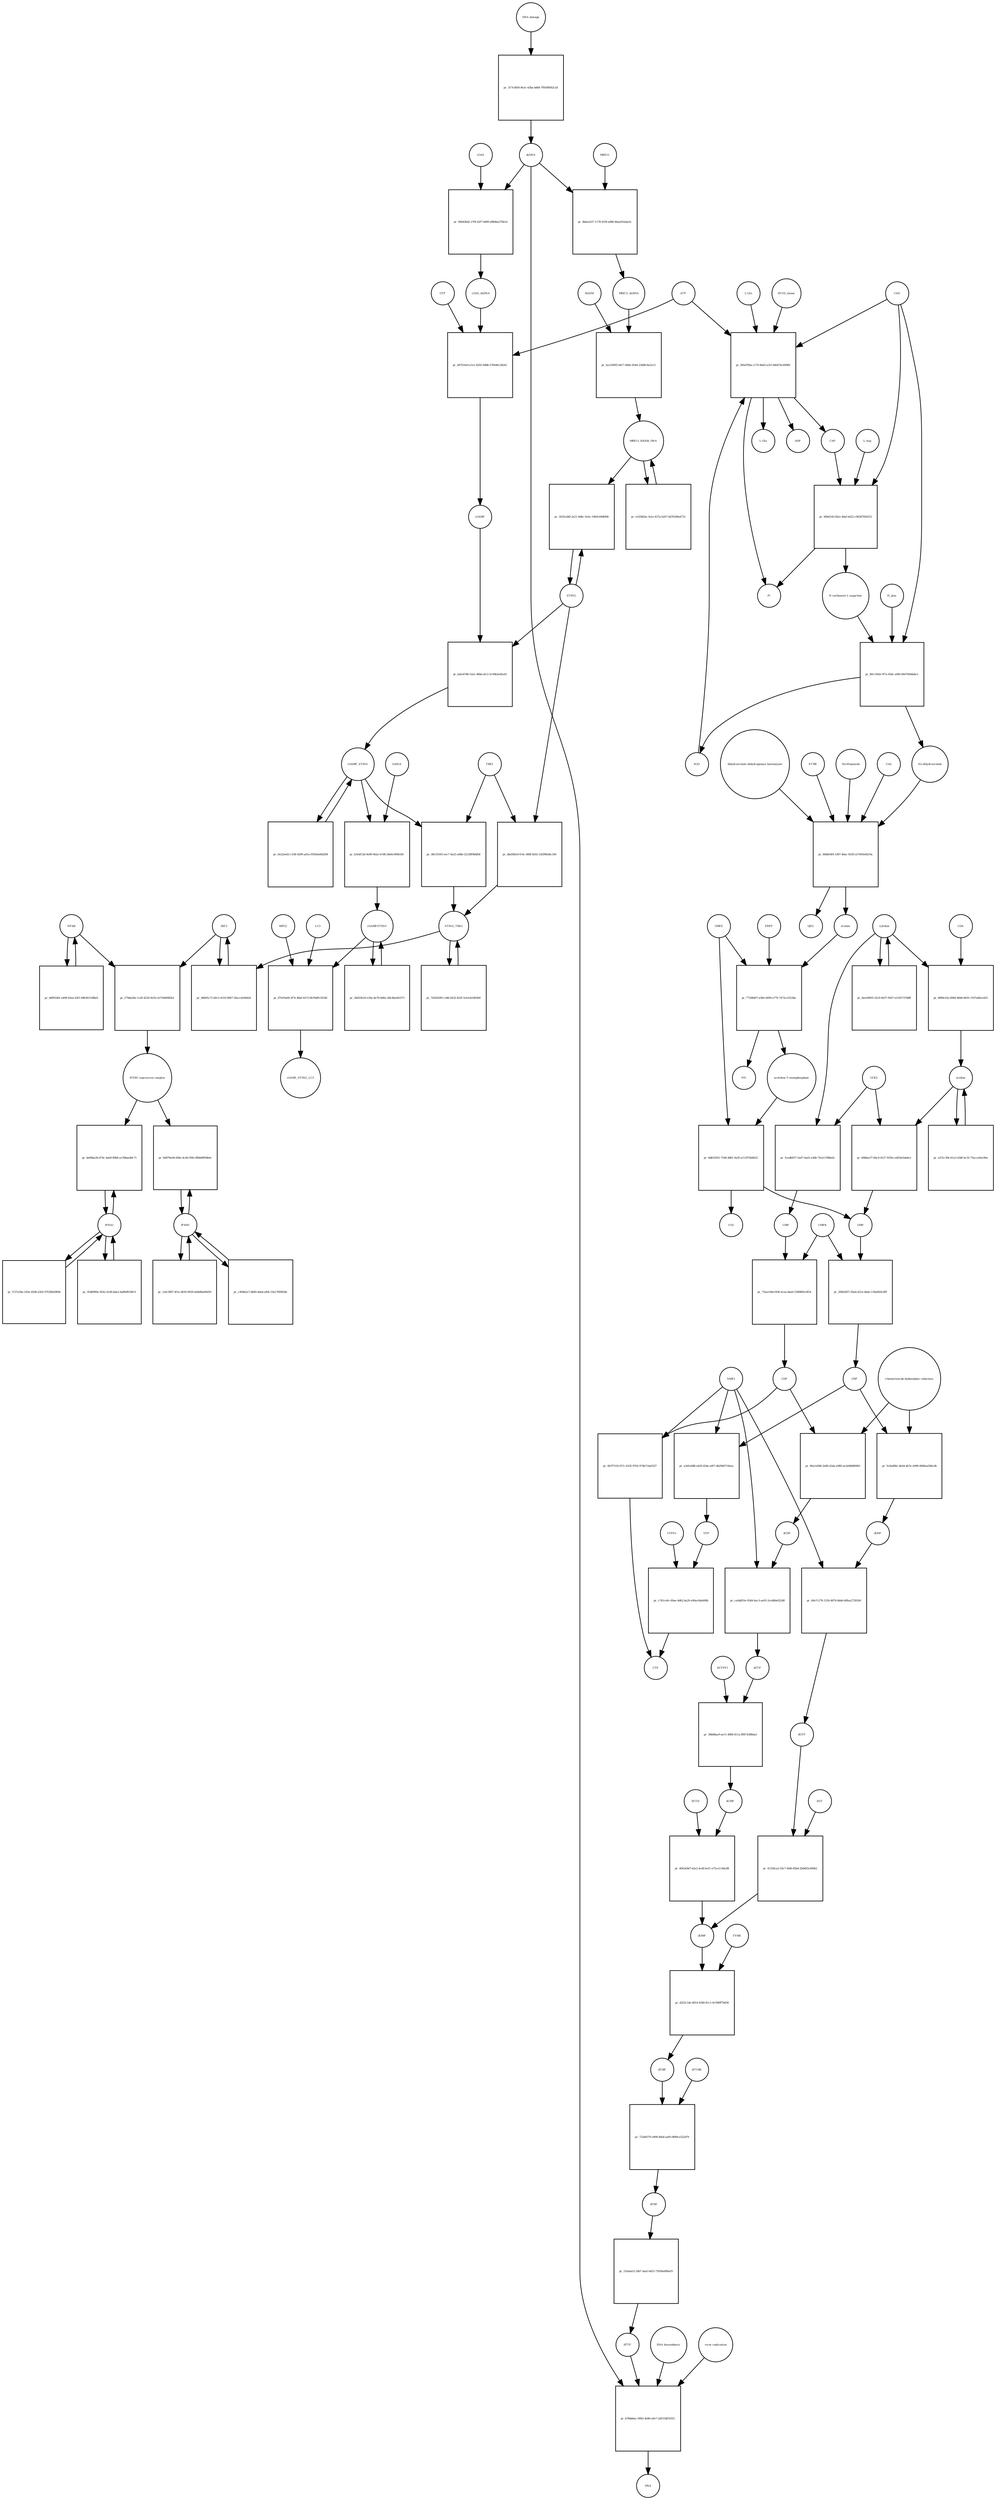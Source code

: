 strict digraph  {
"NF-kB" [annotation="urn_miriam_obo.go_GO%3A0071159", bipartite=0, cls=complex, fontsize=4, label="NF-kB", shape=circle];
"pr_279da2be-1cd5-4220-9cf4-cb72940982b1" [annotation="", bipartite=1, cls=process, fontsize=4, label="pr_279da2be-1cd5-4220-9cf4-cb72940982b1", shape=square];
"IFNB1 expression complex" [annotation="", bipartite=0, cls=complex, fontsize=4, label="IFNB1 expression complex", shape=circle];
IRF3 [annotation="urn_miriam_hgnc_6118|urn_miriam_uniprot_Q14653|urn_miriam_ensembl_ENSG00000126456|urn_miriam_refseq_NM_001571|urn_miriam_hgnc.symbol_IRF3|urn_miriam_ncbigene_3661", bipartite=0, cls="macromolecule multimer", fontsize=4, label=IRF3, shape=circle];
dCDP [annotation="urn_miriam_obo.chebi_CHEBI%3A28846", bipartite=0, cls="simple chemical", fontsize=4, label=dCDP, shape=circle];
"pr_ca0dd55e-92d4-4ac3-ae93-2ce48de922d8" [annotation="", bipartite=1, cls=process, fontsize=4, label="pr_ca0dd55e-92d4-4ac3-ae93-2ce48de922d8", shape=square];
dCTP [annotation="urn_miriam_obo.chebi_CHEBI%3A16311", bipartite=0, cls="simple chemical", fontsize=4, label=dCTP, shape=circle];
NME1 [annotation="urn_miriam_uniprot_P15531|urn_miriam_hgnc_7849", bipartite=0, cls=macromolecule, fontsize=4, label=NME1, shape=circle];
uridine [annotation="urn_miriam_obo.chebi_CHEBI%3A16704", bipartite=0, cls="simple chemical", fontsize=4, label=uridine, shape=circle];
"pr_b9bbacf7-84c9-4127-935b-ce824e5abdce" [annotation="", bipartite=1, cls=process, fontsize=4, label="pr_b9bbacf7-84c9-4127-935b-ce824e5abdce", shape=square];
UMP [annotation="urn_miriam_obo.chebi_CHEBI%3A57865", bipartite=0, cls="simple chemical", fontsize=4, label=UMP, shape=circle];
UCK2 [annotation="urn_miriam_uniprot_Q9HA47|urn_miriam_hgnc_HGNC%3A12562", bipartite=0, cls=macromolecule, fontsize=4, label=UCK2, shape=circle];
"orotidine 5'-monophosphate" [annotation="urn_miriam_obo.chebi_CHEBI%3A15842", bipartite=0, cls="simple chemical", fontsize=4, label="orotidine 5'-monophosphate", shape=circle];
"pr_bdb52952-7546-4881-9a5f-a11297dd4622" [annotation="", bipartite=1, cls=process, fontsize=4, label="pr_bdb52952-7546-4881-9a5f-a11297dd4622", shape=square];
UMPS [annotation="urn_miriam_ncbigene_7372|urn_miriam_refseq_NM_000373|urn_miriam_hgnc.symbol_UMPS|urn_miriam_hgnc_12563|urn_miriam_ensembl_ENSG00000114491|urn_miriam_uniprot_P11172", bipartite=0, cls="macromolecule multimer", fontsize=4, label=UMPS, shape=circle];
CO2 [annotation="urn_miriam_obo.chebi_CHEBI%3A16526", bipartite=0, cls="simple chemical", fontsize=4, label=CO2, shape=circle];
UTP [annotation="urn_miriam_obo.chebi_CHEBI%3A15713", bipartite=0, cls="simple chemical", fontsize=4, label=UTP, shape=circle];
"pr_c7d1ce9c-69ae-4d62-ba20-e90ac64a600b" [annotation="", bipartite=1, cls=process, fontsize=4, label="pr_c7d1ce9c-69ae-4d62-ba20-e90ac64a600b", shape=square];
CTP [annotation="urn_miriam_obo.chebi_CHEBI%3A17677", bipartite=0, cls="simple chemical", fontsize=4, label=CTP, shape=circle];
CTPS1 [annotation="urn_miriam_hgnc_HGNC%3A2519|urn_miriam_uniprot_P17812", bipartite=0, cls=macromolecule, fontsize=4, label=CTPS1, shape=circle];
UDP [annotation="urn_miriam_obo.chebi_CHEBI%3A17659", bipartite=0, cls="simple chemical", fontsize=4, label=UDP, shape=circle];
"pr_5c0ad96c-8e44-4b7e-a998-4006ea50bc0b" [annotation="", bipartite=1, cls=process, fontsize=4, label="pr_5c0ad96c-8e44-4b7e-a998-4006ea50bc0b", shape=square];
dUDP [annotation="urn_miriam_obo.chebi_CHEBI%3A28850", bipartite=0, cls="simple chemical", fontsize=4, label=dUDP, shape=circle];
"ribonucleoside-diphosphate reductase" [annotation="urn_miriam_brenda_1.17.4.1|urn_miriam_obo.go_GO%3A0005971", bipartite=0, cls=complex, fontsize=4, label="ribonucleoside-diphosphate reductase", shape=circle];
IFNB1 [annotation="urn_miriam_ensembl_ENSG00000171855|urn_miriam_hgnc.symbol_IFNB1|urn_miriam_hgnc_5434|urn_miriam_uniprot_P01574|urn_miriam_refseq_NM_002176|urn_miriam_ncbigene_3456", bipartite=0, cls=macromolecule, fontsize=4, label=IFNB1, shape=circle];
"pr_b6879a9d-d36e-4c40-95fe-8fb8d0f94b0c" [annotation="", bipartite=1, cls=process, fontsize=4, label="pr_b6879a9d-d36e-4c40-95fe-8fb8d0f94b0c", shape=square];
"pr_266b3857-85ab-421e-bb4e-139a683e5fff" [annotation="", bipartite=1, cls=process, fontsize=4, label="pr_266b3857-85ab-421e-bb4e-139a683e5fff", shape=square];
CMPK [annotation="urn_miriam_uniprot_P30085|urn_miriam_hgnc_HGNC%3A18170", bipartite=0, cls=macromolecule, fontsize=4, label=CMPK, shape=circle];
"cGAMP-STING" [annotation="", bipartite=0, cls=complex, fontsize=4, label="cGAMP-STING", shape=circle];
"pr_2b653b16-e19a-4a7b-b06e-28e38a441073" [annotation="", bipartite=1, cls=process, fontsize=4, label="pr_2b653b16-e19a-4a7b-b06e-28e38a441073", shape=square];
IFNA1 [annotation="urn_miriam_hgnc.symbol_IFNA1|urn_miriam_ncbigene_3439|urn_miriam_refseq_NM_024013|urn_miriam_uniprot_P01562|urn_miriam_hgnc_5417|urn_miriam_ensembl_ENSG00000197919", bipartite=0, cls=macromolecule, fontsize=4, label=IFNA1, shape=circle];
"pr_be86ba2b-d74c-4ab9-89b6-a139baed0c71" [annotation="", bipartite=1, cls=process, fontsize=4, label="pr_be86ba2b-d74c-4ab9-89b6-a139baed0c71", shape=square];
"pr_a231c39e-61a3-43df-bc33-75acca0ac90a" [annotation="", bipartite=1, cls=process, fontsize=4, label="pr_a231c39e-61a3-43df-bc33-75acca0ac90a", shape=square];
CDP [annotation="urn_miriam_obo.chebi_CHEBI%3A17239", bipartite=0, cls="simple chemical", fontsize=4, label=CDP, shape=circle];
"pr_96a1a09b-2e86-43da-a980-ae3e88d80965" [annotation="", bipartite=1, cls=process, fontsize=4, label="pr_96a1a09b-2e86-43da-a980-ae3e88d80965", shape=square];
"pr_6b7f7103-f57c-4335-9762-974b714a9327" [annotation="", bipartite=1, cls=process, fontsize=4, label="pr_6b7f7103-f57c-4335-9762-974b714a9327", shape=square];
dTDP [annotation="urn_miriam_obo.chebi_CHEBI%3A18075", bipartite=0, cls="simple chemical", fontsize=4, label=dTDP, shape=circle];
"pr_510ada1f-24b7-4aaf-b453-75958a89be93" [annotation="", bipartite=1, cls=process, fontsize=4, label="pr_510ada1f-24b7-4aaf-b453-75958a89be93", shape=square];
dTTP [annotation="urn_miriam_obo.chebi_CHEBI%3A18077", bipartite=0, cls="simple chemical", fontsize=4, label=dTTP, shape=circle];
CMP [annotation="urn_miriam_obo.chebi_CHEBI%3A17361", bipartite=0, cls="simple chemical", fontsize=4, label=CMP, shape=circle];
"pr_75aec04d-f436-4cee-8ae0-5389885c0f54" [annotation="", bipartite=1, cls=process, fontsize=4, label="pr_75aec04d-f436-4cee-8ae0-5389885c0f54", shape=square];
dUMP [annotation="urn_miriam_obo.chebi_CHEBI%3A17622", bipartite=0, cls="simple chemical", fontsize=4, label=dUMP, shape=circle];
"pr_d222c1de-d014-4246-81c1-6c596ff7bd36" [annotation="", bipartite=1, cls=process, fontsize=4, label="pr_d222c1de-d014-4246-81c1-6c596ff7bd36", shape=square];
dTMP [annotation="urn_miriam_obo.chebi_CHEBI%3A17013", bipartite=0, cls="simple chemical", fontsize=4, label=dTMP, shape=circle];
TYMS [annotation="urn_miriam_uniprot_P04818|urn_miriam_hgnc_HGNC%3A12441", bipartite=0, cls=macromolecule, fontsize=4, label=TYMS, shape=circle];
dsDNA [annotation="urn_miriam_obo.chebi_CHEBI%3A75909", bipartite=0, cls="simple chemical", fontsize=4, label=dsDNA, shape=circle];
"pr_b7bbb6ac-0062-4e80-a9e7-2d515df31021" [annotation="", bipartite=1, cls=process, fontsize=4, label="pr_b7bbb6ac-0062-4e80-a9e7-2d515df31021", shape=square];
DNA [annotation="", bipartite=0, cls="nucleic acid feature", fontsize=4, label=DNA, shape=circle];
"DNA biosynthesis" [annotation="urn_miriam_obo.go_GO%3A0071897", bipartite=0, cls=phenotype, fontsize=4, label="DNA biosynthesis", shape=circle];
"virus replication" [annotation="urn_miriam_obo.go_GO%3A0019079", bipartite=0, cls=phenotype, fontsize=4, label="virus replication", shape=circle];
MRE11_RAD50_DNA [annotation="", bipartite=0, cls=complex, fontsize=4, label=MRE11_RAD50_DNA, shape=circle];
"pr_e1636b5e-1b1e-437a-b207-6d76390a4731" [annotation="", bipartite=1, cls=process, fontsize=4, label="pr_e1636b5e-1b1e-437a-b207-6d76390a4731", shape=square];
"pr_36b88ae9-ae11-4806-811a-fff67439b6a3" [annotation="", bipartite=1, cls=process, fontsize=4, label="pr_36b88ae9-ae11-4806-811a-fff67439b6a3", shape=square];
dCMP [annotation="urn_miriam_obo.chebi_CHEBI%3A15918", bipartite=0, cls="simple chemical", fontsize=4, label=dCMP, shape=circle];
DCTPP1 [annotation="urn_miriam_uniprot_Q9H773|urn_miriam_hgnc_HGNC%3A28777", bipartite=0, cls=macromolecule, fontsize=4, label=DCTPP1, shape=circle];
"pr_c408d2a7-d649-4deb-afb4-19a17f69828e" [annotation="", bipartite=1, cls=process, fontsize=4, label="pr_c408d2a7-d649-4deb-afb4-19a17f69828e", shape=square];
"pr_1afc5897-4f1e-4630-9929-fa6b9be00d59" [annotation="", bipartite=1, cls=process, fontsize=4, label="pr_1afc5897-4f1e-4630-9929-fa6b9be00d59", shape=square];
ATP [annotation="urn_miriam_obo.chebi_CHEBI%3A15422", bipartite=0, cls="simple chemical", fontsize=4, label=ATP, shape=circle];
"pr_b97f16e0-e1e1-4292-9d88-278440c28242" [annotation="", bipartite=1, cls=process, fontsize=4, label="pr_b97f16e0-e1e1-4292-9d88-278440c28242", shape=square];
GTP [annotation="urn_miriam_obo.chebi_CHEBI%3A15996", bipartite=0, cls="simple chemical", fontsize=4, label=GTP, shape=circle];
cGAMP [annotation="urn_miriam_obo.chebi_CHEBI%3A75947", bipartite=0, cls="simple chemical", fontsize=4, label=cGAMP, shape=circle];
cGAS_dsDNA [annotation=urn_miriam_pubmed_28363908, bipartite=0, cls=complex, fontsize=4, label=cGAS_dsDNA, shape=circle];
cytidine [annotation="urn_miriam_obo.chebi_CHEBI%3A17562", bipartite=0, cls="simple chemical", fontsize=4, label=cytidine, shape=circle];
"pr_5cedb937-5ed7-4ad3-a3db-741e1198be0c" [annotation="", bipartite=1, cls=process, fontsize=4, label="pr_5cedb937-5ed7-4ad3-a3db-741e1198be0c", shape=square];
"pr_bafa478b-52a1-46bb-afc2-5c56b2ed5a43" [annotation="", bipartite=1, cls=process, fontsize=4, label="pr_bafa478b-52a1-46bb-afc2-5c56b2ed5a43", shape=square];
STING [annotation=urn_miriam_uniprot_Q86WV6, bipartite=0, cls="macromolecule multimer", fontsize=4, label=STING, shape=circle];
cGAMP_STING [annotation="urn_miriam_obo.go_GO%3A1990231", bipartite=0, cls=complex, fontsize=4, label=cGAMP_STING, shape=circle];
"L-Gln" [annotation="urn_miriam_obo.chebi_CHEBI%3A18050", bipartite=0, cls="simple chemical", fontsize=4, label="L-Gln", shape=circle];
"pr_085d784a-c179-46d3-a31f-d46474c49969" [annotation="", bipartite=1, cls=process, fontsize=4, label="pr_085d784a-c179-46d3-a31f-d46474c49969", shape=square];
CAP [annotation="urn_miriam_obo.chebi_CHEBI%3A17672", bipartite=0, cls="simple chemical", fontsize=4, label=CAP, shape=circle];
CAD [annotation="urn_miriam_refseq_NM_001306079|urn_miriam_hgnc_1424|urn_miriam_hgnc.symbol_CAD|urn_miriam_uniprot_P27708|urn_miriam_ncbigene_790|urn_miriam_ensembl_ENSG00000084774", bipartite=0, cls=macromolecule, fontsize=4, label=CAD, shape=circle];
HCO3_minus [annotation="urn_miriam_obo.chebi_CHEBI%3A17544", bipartite=0, cls="simple chemical", fontsize=4, label=HCO3_minus, shape=circle];
H2O [annotation="urn_miriam_obo.chebi_CHEBI%3A15377", bipartite=0, cls="simple chemical", fontsize=4, label=H2O, shape=circle];
"L-Glu" [annotation="urn_miriam_obo.chebi_CHEBI%3A16015", bipartite=0, cls="simple chemical", fontsize=4, label="L-Glu", shape=circle];
ADP [annotation="urn_miriam_obo.chebi_CHEBI%3A16761", bipartite=0, cls="simple chemical", fontsize=4, label=ADP, shape=circle];
Pi [annotation="urn_miriam_obo.chebi_CHEBI%3A18367", bipartite=0, cls="simple chemical", fontsize=4, label=Pi, shape=circle];
"pr_a3d1e088-a429-454e-a0f7-db2966719eea" [annotation="", bipartite=1, cls=process, fontsize=4, label="pr_a3d1e088-a429-454e-a0f7-db2966719eea", shape=square];
"N-carbamoyl-L-aspartate" [annotation="urn_miriam_obo.chebi_CHEBI%3A32814", bipartite=0, cls="simple chemical", fontsize=4, label="N-carbamoyl-L-aspartate", shape=circle];
"pr_80c130d1-ff7a-45dc-a9fd-00d705b8abc1" [annotation="", bipartite=1, cls=process, fontsize=4, label="pr_80c130d1-ff7a-45dc-a9fd-00d705b8abc1", shape=square];
"(S)-dihydroorotate" [annotation="urn_miriam_obo.chebi_CHEBI%3A30864", bipartite=0, cls="simple chemical", fontsize=4, label="(S)-dihydroorotate", shape=circle];
H_plus [annotation="urn_miriam_obo.chebi_CHEBI%3A15378", bipartite=0, cls="simple chemical", fontsize=4, label=H_plus, shape=circle];
"pr_66f91b81-e498-42ea-b3f1-d9b3b11fd8a9" [annotation="", bipartite=1, cls=process, fontsize=4, label="pr_66f91b81-e498-42ea-b3f1-d9b3b11fd8a9", shape=square];
"pr_95d6990e-9242-41d9-bda3-4afb0f618fc0" [annotation="", bipartite=1, cls=process, fontsize=4, label="pr_95d6990e-9242-41d9-bda3-4afb0f618fc0", shape=square];
TBK1 [annotation="urn_miriam_hgnc.symbol_TBK1|urn_miriam_ensembl_ENSG00000183735|urn_miriam_uniprot_Q9UHD2|urn_miriam_refseq_NM_013254|urn_miriam_hgnc_11584|urn_miriam_ncbigene_29110", bipartite=0, cls=macromolecule, fontsize=4, label=TBK1, shape=circle];
"pr_9bc55505-eec7-4a25-a0bb-22238f9bbfb8" [annotation="", bipartite=1, cls=process, fontsize=4, label="pr_9bc55505-eec7-4a25-a0bb-22238f9bbfb8", shape=square];
STING_TBK1 [annotation=urn_miriam_pubmed_30842653, bipartite=0, cls=complex, fontsize=4, label=STING_TBK1, shape=circle];
"pr_3035cd49-2e21-4d8c-9cbc-1964149df068" [annotation="", bipartite=1, cls=process, fontsize=4, label="pr_3035cd49-2e21-4d8c-9cbc-1964149df068", shape=square];
"pr_f157a56e-183e-4508-a5b5-97f2fbb58f6b" [annotation="", bipartite=1, cls=process, fontsize=4, label="pr_f157a56e-183e-4508-a5b5-97f2fbb58f6b", shape=square];
"pr_06b83bd2-27f8-42f7-b890-d984ba376b14" [annotation="", bipartite=1, cls=process, fontsize=4, label="pr_06b83bd2-27f8-42f7-b890-d984ba376b14", shape=square];
cGAS [annotation="urn_miriam_ensembl_ENSG00000164430|urn_miriam_hgnc_21367|urn_miriam_ncbigene_115004|urn_miriam_uniprot_Q8N884|urn_miriam_hgnc.symbol_CGAS|urn_miriam_refseq_NM_138441", bipartite=0, cls=macromolecule, fontsize=4, label=cGAS, shape=circle];
"pr_7d326509-c3d6-4432-822f-5cb1eb1805b9" [annotation="", bipartite=1, cls=process, fontsize=4, label="pr_7d326509-c3d6-4432-822f-5cb1eb1805b9", shape=square];
orotate [annotation="urn_miriam_obo.chebi_CHEBI%3A30839", bipartite=0, cls="simple chemical", fontsize=4, label=orotate, shape=circle];
"pr_77208407-a5b0-4499-a779-7472ccf3236a" [annotation="", bipartite=1, cls=process, fontsize=4, label="pr_77208407-a5b0-4499-a779-7472ccf3236a", shape=square];
PRPP [annotation="urn_miriam_obo.chebi_CHEBI%3A17111", bipartite=0, cls="simple chemical", fontsize=4, label=PRPP, shape=circle];
PPi [annotation="urn_miriam_obo.chebi_CHEBI%3A18361", bipartite=0, cls="simple chemical", fontsize=4, label=PPi, shape=circle];
"pr_dee20005-25c9-4437-9547-e210573748ff" [annotation="", bipartite=1, cls=process, fontsize=4, label="pr_dee20005-25c9-4437-9547-e210573748ff", shape=square];
"pr_48605c72-b0c5-4310-8907-5facce036d2d" [annotation="", bipartite=1, cls=process, fontsize=4, label="pr_48605c72-b0c5-4310-8907-5facce036d2d", shape=square];
"pr_0e22ee62-c338-4299-ad1a-05926ed4d298" [annotation="", bipartite=1, cls=process, fontsize=4, label="pr_0e22ee62-c338-4299-ad1a-05926ed4d298", shape=square];
RAD50 [annotation="urn_miriam_ncbigene_10111|urn_miriam_refseq_NM_005732|urn_miriam_uniprot_Q92878|urn_miriam_hgnc.symbol_RAD50|urn_miriam_ensembl_ENSG00000113522|urn_miriam_hgnc_9816", bipartite=0, cls="macromolecule multimer", fontsize=4, label=RAD50, shape=circle];
"pr_6a120095-8417-49de-9544-23d6fc8a51c5" [annotation="", bipartite=1, cls=process, fontsize=4, label="pr_6a120095-8417-49de-9544-23d6fc8a51c5", shape=square];
MRE11_dsDNA [annotation="urn_miriam_obo.go_GO%3A0003690", bipartite=0, cls=complex, fontsize=4, label=MRE11_dsDNA, shape=circle];
"pr_86b8e4f4-5387-46ac-8320-a57605e6b19a" [annotation="", bipartite=1, cls=process, fontsize=4, label="pr_86b8e4f4-5387-46ac-8320-a57605e6b19a", shape=square];
"dihydroorotate dehydrogenase holoenzyme" [annotation="urn_miriam_ncbigene_1723|urn_miriam_hgnc_HGNC%3A2867|urn_miriam_hgnc.symbol_DHODH", bipartite=0, cls="simple chemical", fontsize=4, label="dihydroorotate dehydrogenase holoenzyme", shape=circle];
P1788 [annotation=urn_miriam_pubmed_31740051, bipartite=0, cls="simple chemical", fontsize=4, label=P1788, shape=circle];
Teriflunomide [annotation=urn_miriam_drugbank_DB08880, bipartite=0, cls="simple chemical", fontsize=4, label=Teriflunomide, shape=circle];
CoQ [annotation="urn_miriam_obo.chebi_CHEBI%3A16389", bipartite=0, cls="simple chemical", fontsize=4, label=CoQ, shape=circle];
QH2 [annotation="urn_miriam_obo.chebi_CHEBI%3A17976", bipartite=0, cls="simple chemical", fontsize=4, label=QH2, shape=circle];
"pr_40e7c278-1330-4874-bbb6-d0faa27281b9" [annotation="", bipartite=1, cls=process, fontsize=4, label="pr_40e7c278-1330-4874-bbb6-d0faa27281b9", shape=square];
dUTP [annotation="urn_miriam_obo.chebi_CHEBI%3A17625", bipartite=0, cls="simple chemical", fontsize=4, label=dUTP, shape=circle];
"pr_80f8e10a-d90d-468d-8635-1597a6ba1d25" [annotation="", bipartite=1, cls=process, fontsize=4, label="pr_80f8e10a-d90d-468d-8635-1597a6ba1d25", shape=square];
CDA [annotation="urn_miriam_uniprot_P32320|urn_miriam_ncbigene_978|urn_miriam_refseq_NM_001785|urn_miriam_ensembl_ENSG00000158825|urn_miriam_hgnc.symbol_CDA|urn_miriam_hgnc_1712", bipartite=0, cls=macromolecule, fontsize=4, label=CDA, shape=circle];
"pr_41350ca2-50c7-4f46-85b4-2b0d93c090b2" [annotation="", bipartite=1, cls=process, fontsize=4, label="pr_41350ca2-50c7-4f46-85b4-2b0d93c090b2", shape=square];
DUT [annotation="urn_miriam_hgnc_HGNC%3A3078|urn_miriam_uniprot_P33316", bipartite=0, cls=macromolecule, fontsize=4, label=DUT, shape=circle];
"pr_87e93a99-2f7e-48af-b573-6b76d8135246" [annotation="", bipartite=1, cls=process, fontsize=4, label="pr_87e93a99-2f7e-48af-b573-6b76d8135246", shape=square];
LC3 [annotation="", bipartite=0, cls=macromolecule, fontsize=4, label=LC3, shape=circle];
cGAMP_STING_LC3 [annotation="", bipartite=0, cls=complex, fontsize=4, label=cGAMP_STING_LC3, shape=circle];
WIPI2 [annotation="urn_miriam_refseq_NM_015610|urn_miriam_hgnc_32225|urn_miriam_hgnc.symbol_WIPI2|urn_miriam_ensembl_ENSG00000157954|urn_miriam_ncbigene_26100|urn_miriam_uniprot_Q9Y4P8", bipartite=0, cls=macromolecule, fontsize=4, label=WIPI2, shape=circle];
"pr_f68ef243-f6a1-40af-b422-c90287856253" [annotation="", bipartite=1, cls=process, fontsize=4, label="pr_f68ef243-f6a1-40af-b422-c90287856253", shape=square];
"L-Asp" [annotation="urn_miriam_obo.chebi_CHEBI%3A29991", bipartite=0, cls="simple chemical", fontsize=4, label="L-Asp", shape=circle];
"pr_6bbacb37-1178-41f8-a086-4baa91faba5c" [annotation="", bipartite=1, cls=process, fontsize=4, label="pr_6bbacb37-1178-41f8-a086-4baa91faba5c", shape=square];
MRE11 [annotation="urn_miriam_hgnc.symbol_MRE11|urn_miriam_ncbigene_4361|urn_miriam_uniprot_P49959|urn_miriam_ensembl_ENSG00000020922|urn_miriam_refseq_NM_005591|urn_miriam_hgnc_7230", bipartite=0, cls="macromolecule multimer", fontsize=4, label=MRE11, shape=circle];
"pr_722d6370-e908-48a8-aaf0-0689ca322d79" [annotation="", bipartite=1, cls=process, fontsize=4, label="pr_722d6370-e908-48a8-aaf0-0689ca322d79", shape=square];
dTYMK [annotation="urn_miriam_uniprot_P23919|urn_miriam_hgnc_HGNC%3A3061", bipartite=0, cls=macromolecule, fontsize=4, label=dTYMK, shape=circle];
"pr_b3ebf12d-6e89-4b2e-b7d8-28e6c969b341" [annotation="", bipartite=1, cls=process, fontsize=4, label="pr_b3ebf12d-6e89-4b2e-b7d8-28e6c969b341", shape=square];
SAR1A [annotation="urn_miriam_uniprot_Q9NR31|urn_miriam_ensembl_ENSG00000079332|urn_miriam_hgnc_10534|urn_miriam_hgnc.symbol_SAR1A|urn_miriam_refseq_NM_001142648|urn_miriam_ncbigene_56681", bipartite=0, cls=macromolecule, fontsize=4, label=SAR1A, shape=circle];
"pr_dbd382e9-fc4c-468f-8202-24299b3bc356" [annotation="", bipartite=1, cls=process, fontsize=4, label="pr_dbd382e9-fc4c-468f-8202-24299b3bc356", shape=square];
"pr_317e3650-8e3c-43ba-bd84-7f9289582c2d" [annotation="", bipartite=1, cls=process, fontsize=4, label="pr_317e3650-8e3c-43ba-bd84-7f9289582c2d", shape=square];
"DNA damage" [annotation="", bipartite=0, cls=phenotype, fontsize=4, label="DNA damage", shape=circle];
"pr_4043e9d7-b2e2-4cd0-bcf1-e75ce1146c88" [annotation="", bipartite=1, cls=process, fontsize=4, label="pr_4043e9d7-b2e2-4cd0-bcf1-e75ce1146c88", shape=square];
DCTD [annotation="urn_miriam_uniprot_P32321|urn_miriam_hgnc_HGNC%3A2710", bipartite=0, cls=macromolecule, fontsize=4, label=DCTD, shape=circle];
"NF-kB" -> "pr_279da2be-1cd5-4220-9cf4-cb72940982b1"  [annotation="", interaction_type=consumption];
"NF-kB" -> "pr_66f91b81-e498-42ea-b3f1-d9b3b11fd8a9"  [annotation="", interaction_type=consumption];
"pr_279da2be-1cd5-4220-9cf4-cb72940982b1" -> "IFNB1 expression complex"  [annotation="", interaction_type=production];
"IFNB1 expression complex" -> "pr_b6879a9d-d36e-4c40-95fe-8fb8d0f94b0c"  [annotation=urn_miriam_pubmed_20610653, interaction_type=stimulation];
"IFNB1 expression complex" -> "pr_be86ba2b-d74c-4ab9-89b6-a139baed0c71"  [annotation=urn_miriam_pubmed_16979567, interaction_type=stimulation];
IRF3 -> "pr_279da2be-1cd5-4220-9cf4-cb72940982b1"  [annotation="", interaction_type=consumption];
IRF3 -> "pr_48605c72-b0c5-4310-8907-5facce036d2d"  [annotation="", interaction_type=consumption];
dCDP -> "pr_ca0dd55e-92d4-4ac3-ae93-2ce48de922d8"  [annotation="", interaction_type=consumption];
"pr_ca0dd55e-92d4-4ac3-ae93-2ce48de922d8" -> dCTP  [annotation="", interaction_type=production];
dCTP -> "pr_36b88ae9-ae11-4806-811a-fff67439b6a3"  [annotation="", interaction_type=consumption];
NME1 -> "pr_ca0dd55e-92d4-4ac3-ae93-2ce48de922d8"  [annotation=urn_miriam_pubmed_17827303, interaction_type=catalysis];
NME1 -> "pr_6b7f7103-f57c-4335-9762-974b714a9327"  [annotation=urn_miriam_pubmed_28458037, interaction_type=catalysis];
NME1 -> "pr_a3d1e088-a429-454e-a0f7-db2966719eea"  [annotation=urn_miriam_pubmed_28458037, interaction_type=catalysis];
NME1 -> "pr_40e7c278-1330-4874-bbb6-d0faa27281b9"  [annotation=urn_miriam_pubmed_17827303, interaction_type=catalysis];
uridine -> "pr_b9bbacf7-84c9-4127-935b-ce824e5abdce"  [annotation="", interaction_type=consumption];
uridine -> "pr_a231c39e-61a3-43df-bc33-75acca0ac90a"  [annotation="", interaction_type=consumption];
"pr_b9bbacf7-84c9-4127-935b-ce824e5abdce" -> UMP  [annotation="", interaction_type=production];
UMP -> "pr_266b3857-85ab-421e-bb4e-139a683e5fff"  [annotation="", interaction_type=consumption];
UCK2 -> "pr_b9bbacf7-84c9-4127-935b-ce824e5abdce"  [annotation=urn_miriam_pubmed_15130468, interaction_type=catalysis];
UCK2 -> "pr_5cedb937-5ed7-4ad3-a3db-741e1198be0c"  [annotation=urn_miriam_pubmed_15130468, interaction_type=catalysis];
"orotidine 5'-monophosphate" -> "pr_bdb52952-7546-4881-9a5f-a11297dd4622"  [annotation="", interaction_type=consumption];
"pr_bdb52952-7546-4881-9a5f-a11297dd4622" -> UMP  [annotation="", interaction_type=production];
"pr_bdb52952-7546-4881-9a5f-a11297dd4622" -> CO2  [annotation="", interaction_type=production];
UMPS -> "pr_bdb52952-7546-4881-9a5f-a11297dd4622"  [annotation=urn_miriam_reactome_REACT_1698, interaction_type=catalysis];
UMPS -> "pr_77208407-a5b0-4499-a779-7472ccf3236a"  [annotation=urn_miriam_reactome_REACT_1698, interaction_type=catalysis];
UTP -> "pr_c7d1ce9c-69ae-4d62-ba20-e90ac64a600b"  [annotation="", interaction_type=consumption];
"pr_c7d1ce9c-69ae-4d62-ba20-e90ac64a600b" -> CTP  [annotation="", interaction_type=production];
CTPS1 -> "pr_c7d1ce9c-69ae-4d62-ba20-e90ac64a600b"  [annotation=urn_miriam_pubmed_5411547, interaction_type=catalysis];
UDP -> "pr_5c0ad96c-8e44-4b7e-a998-4006ea50bc0b"  [annotation="", interaction_type=consumption];
UDP -> "pr_a3d1e088-a429-454e-a0f7-db2966719eea"  [annotation="", interaction_type=consumption];
"pr_5c0ad96c-8e44-4b7e-a998-4006ea50bc0b" -> dUDP  [annotation="", interaction_type=production];
dUDP -> "pr_40e7c278-1330-4874-bbb6-d0faa27281b9"  [annotation="", interaction_type=consumption];
"ribonucleoside-diphosphate reductase" -> "pr_5c0ad96c-8e44-4b7e-a998-4006ea50bc0b"  [annotation=urn_miriam_pubmed_24809024, interaction_type=catalysis];
"ribonucleoside-diphosphate reductase" -> "pr_96a1a09b-2e86-43da-a980-ae3e88d80965"  [annotation=urn_miriam_pubmed_24809024, interaction_type=catalysis];
IFNB1 -> "pr_b6879a9d-d36e-4c40-95fe-8fb8d0f94b0c"  [annotation="", interaction_type=consumption];
IFNB1 -> "pr_c408d2a7-d649-4deb-afb4-19a17f69828e"  [annotation="", interaction_type=consumption];
IFNB1 -> "pr_1afc5897-4f1e-4630-9929-fa6b9be00d59"  [annotation="", interaction_type=consumption];
"pr_b6879a9d-d36e-4c40-95fe-8fb8d0f94b0c" -> IFNB1  [annotation="", interaction_type=production];
"pr_266b3857-85ab-421e-bb4e-139a683e5fff" -> UDP  [annotation="", interaction_type=production];
CMPK -> "pr_266b3857-85ab-421e-bb4e-139a683e5fff"  [annotation=urn_miriam_pubmed_10462544, interaction_type=catalysis];
CMPK -> "pr_75aec04d-f436-4cee-8ae0-5389885c0f54"  [annotation=urn_miriam_pubmed_10462544, interaction_type=catalysis];
"cGAMP-STING" -> "pr_2b653b16-e19a-4a7b-b06e-28e38a441073"  [annotation="", interaction_type=consumption];
"cGAMP-STING" -> "pr_87e93a99-2f7e-48af-b573-6b76d8135246"  [annotation="", interaction_type=consumption];
"pr_2b653b16-e19a-4a7b-b06e-28e38a441073" -> "cGAMP-STING"  [annotation="", interaction_type=production];
IFNA1 -> "pr_be86ba2b-d74c-4ab9-89b6-a139baed0c71"  [annotation="", interaction_type=consumption];
IFNA1 -> "pr_95d6990e-9242-41d9-bda3-4afb0f618fc0"  [annotation="", interaction_type=consumption];
IFNA1 -> "pr_f157a56e-183e-4508-a5b5-97f2fbb58f6b"  [annotation="", interaction_type=consumption];
"pr_be86ba2b-d74c-4ab9-89b6-a139baed0c71" -> IFNA1  [annotation="", interaction_type=production];
"pr_a231c39e-61a3-43df-bc33-75acca0ac90a" -> uridine  [annotation="", interaction_type=production];
CDP -> "pr_96a1a09b-2e86-43da-a980-ae3e88d80965"  [annotation="", interaction_type=consumption];
CDP -> "pr_6b7f7103-f57c-4335-9762-974b714a9327"  [annotation="", interaction_type=consumption];
"pr_96a1a09b-2e86-43da-a980-ae3e88d80965" -> dCDP  [annotation="", interaction_type=production];
"pr_6b7f7103-f57c-4335-9762-974b714a9327" -> CTP  [annotation="", interaction_type=production];
dTDP -> "pr_510ada1f-24b7-4aaf-b453-75958a89be93"  [annotation="", interaction_type=consumption];
"pr_510ada1f-24b7-4aaf-b453-75958a89be93" -> dTTP  [annotation="", interaction_type=production];
dTTP -> "pr_b7bbb6ac-0062-4e80-a9e7-2d515df31021"  [annotation="", interaction_type=consumption];
CMP -> "pr_75aec04d-f436-4cee-8ae0-5389885c0f54"  [annotation="", interaction_type=consumption];
"pr_75aec04d-f436-4cee-8ae0-5389885c0f54" -> CDP  [annotation="", interaction_type=production];
dUMP -> "pr_d222c1de-d014-4246-81c1-6c596ff7bd36"  [annotation="", interaction_type=consumption];
"pr_d222c1de-d014-4246-81c1-6c596ff7bd36" -> dTMP  [annotation="", interaction_type=production];
dTMP -> "pr_722d6370-e908-48a8-aaf0-0689ca322d79"  [annotation="", interaction_type=consumption];
TYMS -> "pr_d222c1de-d014-4246-81c1-6c596ff7bd36"  [annotation=urn_miriam_pubmed_3099389, interaction_type=catalysis];
dsDNA -> "pr_b7bbb6ac-0062-4e80-a9e7-2d515df31021"  [annotation="", interaction_type=consumption];
dsDNA -> "pr_06b83bd2-27f8-42f7-b890-d984ba376b14"  [annotation="", interaction_type=consumption];
dsDNA -> "pr_6bbacb37-1178-41f8-a086-4baa91faba5c"  [annotation="", interaction_type=consumption];
"pr_b7bbb6ac-0062-4e80-a9e7-2d515df31021" -> DNA  [annotation="", interaction_type=production];
"DNA biosynthesis" -> "pr_b7bbb6ac-0062-4e80-a9e7-2d515df31021"  [annotation="", interaction_type=catalysis];
"virus replication" -> "pr_b7bbb6ac-0062-4e80-a9e7-2d515df31021"  [annotation="", interaction_type=inhibition];
MRE11_RAD50_DNA -> "pr_e1636b5e-1b1e-437a-b207-6d76390a4731"  [annotation="", interaction_type=consumption];
MRE11_RAD50_DNA -> "pr_3035cd49-2e21-4d8c-9cbc-1964149df068"  [annotation=urn_miriam_pubmed_23388631, interaction_type=catalysis];
"pr_e1636b5e-1b1e-437a-b207-6d76390a4731" -> MRE11_RAD50_DNA  [annotation="", interaction_type=production];
"pr_36b88ae9-ae11-4806-811a-fff67439b6a3" -> dCMP  [annotation="", interaction_type=production];
dCMP -> "pr_4043e9d7-b2e2-4cd0-bcf1-e75ce1146c88"  [annotation="", interaction_type=consumption];
DCTPP1 -> "pr_36b88ae9-ae11-4806-811a-fff67439b6a3"  [annotation=urn_miriam_pubmed_13788541, interaction_type=catalysis];
"pr_c408d2a7-d649-4deb-afb4-19a17f69828e" -> IFNB1  [annotation="", interaction_type=production];
"pr_1afc5897-4f1e-4630-9929-fa6b9be00d59" -> IFNB1  [annotation="", interaction_type=production];
ATP -> "pr_b97f16e0-e1e1-4292-9d88-278440c28242"  [annotation="", interaction_type=consumption];
ATP -> "pr_085d784a-c179-46d3-a31f-d46474c49969"  [annotation="", interaction_type=consumption];
"pr_b97f16e0-e1e1-4292-9d88-278440c28242" -> cGAMP  [annotation="", interaction_type=production];
GTP -> "pr_b97f16e0-e1e1-4292-9d88-278440c28242"  [annotation="", interaction_type=consumption];
cGAMP -> "pr_bafa478b-52a1-46bb-afc2-5c56b2ed5a43"  [annotation="", interaction_type=consumption];
cGAS_dsDNA -> "pr_b97f16e0-e1e1-4292-9d88-278440c28242"  [annotation=urn_miriam_pubmed_29622565, interaction_type=catalysis];
cytidine -> "pr_5cedb937-5ed7-4ad3-a3db-741e1198be0c"  [annotation="", interaction_type=consumption];
cytidine -> "pr_dee20005-25c9-4437-9547-e210573748ff"  [annotation="", interaction_type=consumption];
cytidine -> "pr_80f8e10a-d90d-468d-8635-1597a6ba1d25"  [annotation="", interaction_type=consumption];
"pr_5cedb937-5ed7-4ad3-a3db-741e1198be0c" -> CMP  [annotation="", interaction_type=production];
"pr_bafa478b-52a1-46bb-afc2-5c56b2ed5a43" -> cGAMP_STING  [annotation="", interaction_type=production];
STING -> "pr_bafa478b-52a1-46bb-afc2-5c56b2ed5a43"  [annotation="", interaction_type=consumption];
STING -> "pr_3035cd49-2e21-4d8c-9cbc-1964149df068"  [annotation="", interaction_type=consumption];
STING -> "pr_dbd382e9-fc4c-468f-8202-24299b3bc356"  [annotation="", interaction_type=consumption];
cGAMP_STING -> "pr_9bc55505-eec7-4a25-a0bb-22238f9bbfb8"  [annotation="", interaction_type=consumption];
cGAMP_STING -> "pr_0e22ee62-c338-4299-ad1a-05926ed4d298"  [annotation="", interaction_type=consumption];
cGAMP_STING -> "pr_b3ebf12d-6e89-4b2e-b7d8-28e6c969b341"  [annotation="", interaction_type=consumption];
"L-Gln" -> "pr_085d784a-c179-46d3-a31f-d46474c49969"  [annotation="", interaction_type=consumption];
"pr_085d784a-c179-46d3-a31f-d46474c49969" -> CAP  [annotation="", interaction_type=production];
"pr_085d784a-c179-46d3-a31f-d46474c49969" -> "L-Glu"  [annotation="", interaction_type=production];
"pr_085d784a-c179-46d3-a31f-d46474c49969" -> ADP  [annotation="", interaction_type=production];
"pr_085d784a-c179-46d3-a31f-d46474c49969" -> Pi  [annotation="", interaction_type=production];
CAP -> "pr_f68ef243-f6a1-40af-b422-c90287856253"  [annotation="", interaction_type=consumption];
CAD -> "pr_085d784a-c179-46d3-a31f-d46474c49969"  [annotation=urn_miriam_reactome_REACT_73577, interaction_type=catalysis];
CAD -> "pr_80c130d1-ff7a-45dc-a9fd-00d705b8abc1"  [annotation=urn_miriam_reactome_REACT_1698, interaction_type=catalysis];
CAD -> "pr_f68ef243-f6a1-40af-b422-c90287856253"  [annotation=urn_miriam_reactome_REACT_1698, interaction_type=catalysis];
HCO3_minus -> "pr_085d784a-c179-46d3-a31f-d46474c49969"  [annotation="", interaction_type=consumption];
H2O -> "pr_085d784a-c179-46d3-a31f-d46474c49969"  [annotation="", interaction_type=consumption];
"pr_a3d1e088-a429-454e-a0f7-db2966719eea" -> UTP  [annotation="", interaction_type=production];
"N-carbamoyl-L-aspartate" -> "pr_80c130d1-ff7a-45dc-a9fd-00d705b8abc1"  [annotation="", interaction_type=consumption];
"pr_80c130d1-ff7a-45dc-a9fd-00d705b8abc1" -> "(S)-dihydroorotate"  [annotation="", interaction_type=production];
"pr_80c130d1-ff7a-45dc-a9fd-00d705b8abc1" -> H2O  [annotation="", interaction_type=production];
"(S)-dihydroorotate" -> "pr_86b8e4f4-5387-46ac-8320-a57605e6b19a"  [annotation="", interaction_type=consumption];
H_plus -> "pr_80c130d1-ff7a-45dc-a9fd-00d705b8abc1"  [annotation="", interaction_type=consumption];
"pr_66f91b81-e498-42ea-b3f1-d9b3b11fd8a9" -> "NF-kB"  [annotation="", interaction_type=production];
"pr_95d6990e-9242-41d9-bda3-4afb0f618fc0" -> IFNA1  [annotation="", interaction_type=production];
TBK1 -> "pr_9bc55505-eec7-4a25-a0bb-22238f9bbfb8"  [annotation="", interaction_type=consumption];
TBK1 -> "pr_dbd382e9-fc4c-468f-8202-24299b3bc356"  [annotation="", interaction_type=consumption];
"pr_9bc55505-eec7-4a25-a0bb-22238f9bbfb8" -> STING_TBK1  [annotation="", interaction_type=production];
STING_TBK1 -> "pr_7d326509-c3d6-4432-822f-5cb1eb1805b9"  [annotation="", interaction_type=consumption];
STING_TBK1 -> "pr_48605c72-b0c5-4310-8907-5facce036d2d"  [annotation="urn_miriam_pubmed_22394562|urn_miriam_pubmed_25636800", interaction_type=catalysis];
"pr_3035cd49-2e21-4d8c-9cbc-1964149df068" -> STING  [annotation="", interaction_type=production];
"pr_f157a56e-183e-4508-a5b5-97f2fbb58f6b" -> IFNA1  [annotation="", interaction_type=production];
"pr_06b83bd2-27f8-42f7-b890-d984ba376b14" -> cGAS_dsDNA  [annotation="", interaction_type=production];
cGAS -> "pr_06b83bd2-27f8-42f7-b890-d984ba376b14"  [annotation="", interaction_type=consumption];
"pr_7d326509-c3d6-4432-822f-5cb1eb1805b9" -> STING_TBK1  [annotation="", interaction_type=production];
orotate -> "pr_77208407-a5b0-4499-a779-7472ccf3236a"  [annotation="", interaction_type=consumption];
"pr_77208407-a5b0-4499-a779-7472ccf3236a" -> "orotidine 5'-monophosphate"  [annotation="", interaction_type=production];
"pr_77208407-a5b0-4499-a779-7472ccf3236a" -> PPi  [annotation="", interaction_type=production];
PRPP -> "pr_77208407-a5b0-4499-a779-7472ccf3236a"  [annotation="", interaction_type=consumption];
"pr_dee20005-25c9-4437-9547-e210573748ff" -> cytidine  [annotation="", interaction_type=production];
"pr_48605c72-b0c5-4310-8907-5facce036d2d" -> IRF3  [annotation="", interaction_type=production];
"pr_0e22ee62-c338-4299-ad1a-05926ed4d298" -> cGAMP_STING  [annotation="", interaction_type=production];
RAD50 -> "pr_6a120095-8417-49de-9544-23d6fc8a51c5"  [annotation="", interaction_type=consumption];
"pr_6a120095-8417-49de-9544-23d6fc8a51c5" -> MRE11_RAD50_DNA  [annotation="", interaction_type=production];
MRE11_dsDNA -> "pr_6a120095-8417-49de-9544-23d6fc8a51c5"  [annotation="", interaction_type=consumption];
"pr_86b8e4f4-5387-46ac-8320-a57605e6b19a" -> orotate  [annotation="", interaction_type=production];
"pr_86b8e4f4-5387-46ac-8320-a57605e6b19a" -> QH2  [annotation="", interaction_type=production];
"dihydroorotate dehydrogenase holoenzyme" -> "pr_86b8e4f4-5387-46ac-8320-a57605e6b19a"  [annotation="urn_miriam_reactome_REACT_1698|urn_miriam_doi_10.1101%2F2020.03.11.983056", interaction_type=catalysis];
P1788 -> "pr_86b8e4f4-5387-46ac-8320-a57605e6b19a"  [annotation="urn_miriam_reactome_REACT_1698|urn_miriam_doi_10.1101%2F2020.03.11.983056", interaction_type=inhibition];
Teriflunomide -> "pr_86b8e4f4-5387-46ac-8320-a57605e6b19a"  [annotation="urn_miriam_reactome_REACT_1698|urn_miriam_doi_10.1101%2F2020.03.11.983056", interaction_type=inhibition];
CoQ -> "pr_86b8e4f4-5387-46ac-8320-a57605e6b19a"  [annotation="", interaction_type=consumption];
"pr_40e7c278-1330-4874-bbb6-d0faa27281b9" -> dUTP  [annotation="", interaction_type=production];
dUTP -> "pr_41350ca2-50c7-4f46-85b4-2b0d93c090b2"  [annotation="", interaction_type=consumption];
"pr_80f8e10a-d90d-468d-8635-1597a6ba1d25" -> uridine  [annotation="", interaction_type=production];
CDA -> "pr_80f8e10a-d90d-468d-8635-1597a6ba1d25"  [annotation="urn_miriam_pubmed_7923172|urn_miriam_pubmed_15689149", interaction_type=catalysis];
"pr_41350ca2-50c7-4f46-85b4-2b0d93c090b2" -> dUMP  [annotation="", interaction_type=production];
DUT -> "pr_41350ca2-50c7-4f46-85b4-2b0d93c090b2"  [annotation=urn_miriam_pubmed_18837522, interaction_type=catalysis];
"pr_87e93a99-2f7e-48af-b573-6b76d8135246" -> cGAMP_STING_LC3  [annotation="", interaction_type=production];
LC3 -> "pr_87e93a99-2f7e-48af-b573-6b76d8135246"  [annotation="", interaction_type=consumption];
WIPI2 -> "pr_87e93a99-2f7e-48af-b573-6b76d8135246"  [annotation=urn_miriam_pubmed_30842662, interaction_type=catalysis];
"pr_f68ef243-f6a1-40af-b422-c90287856253" -> "N-carbamoyl-L-aspartate"  [annotation="", interaction_type=production];
"pr_f68ef243-f6a1-40af-b422-c90287856253" -> Pi  [annotation="", interaction_type=production];
"L-Asp" -> "pr_f68ef243-f6a1-40af-b422-c90287856253"  [annotation="", interaction_type=consumption];
"pr_6bbacb37-1178-41f8-a086-4baa91faba5c" -> MRE11_dsDNA  [annotation="", interaction_type=production];
MRE11 -> "pr_6bbacb37-1178-41f8-a086-4baa91faba5c"  [annotation="", interaction_type=consumption];
"pr_722d6370-e908-48a8-aaf0-0689ca322d79" -> dTDP  [annotation="", interaction_type=production];
dTYMK -> "pr_722d6370-e908-48a8-aaf0-0689ca322d79"  [annotation=urn_miriam_pubmed_8024690, interaction_type=catalysis];
"pr_b3ebf12d-6e89-4b2e-b7d8-28e6c969b341" -> "cGAMP-STING"  [annotation="", interaction_type=production];
SAR1A -> "pr_b3ebf12d-6e89-4b2e-b7d8-28e6c969b341"  [annotation="urn_miriam_doi_10.1038%2Fs41586-019-1006-9", interaction_type=catalysis];
"pr_dbd382e9-fc4c-468f-8202-24299b3bc356" -> STING_TBK1  [annotation="", interaction_type=production];
"pr_317e3650-8e3c-43ba-bd84-7f9289582c2d" -> dsDNA  [annotation="", interaction_type=production];
"DNA damage" -> "pr_317e3650-8e3c-43ba-bd84-7f9289582c2d"  [annotation="urn_miriam_doi_10.1016%2Fj.ejmech.2019.111855", interaction_type=stimulation];
"pr_4043e9d7-b2e2-4cd0-bcf1-e75ce1146c88" -> dUMP  [annotation="", interaction_type=production];
DCTD -> "pr_4043e9d7-b2e2-4cd0-bcf1-e75ce1146c88"  [annotation="urn_miriam_doi_10.1074%2Fjbc.M114.617720", interaction_type=catalysis];
}
